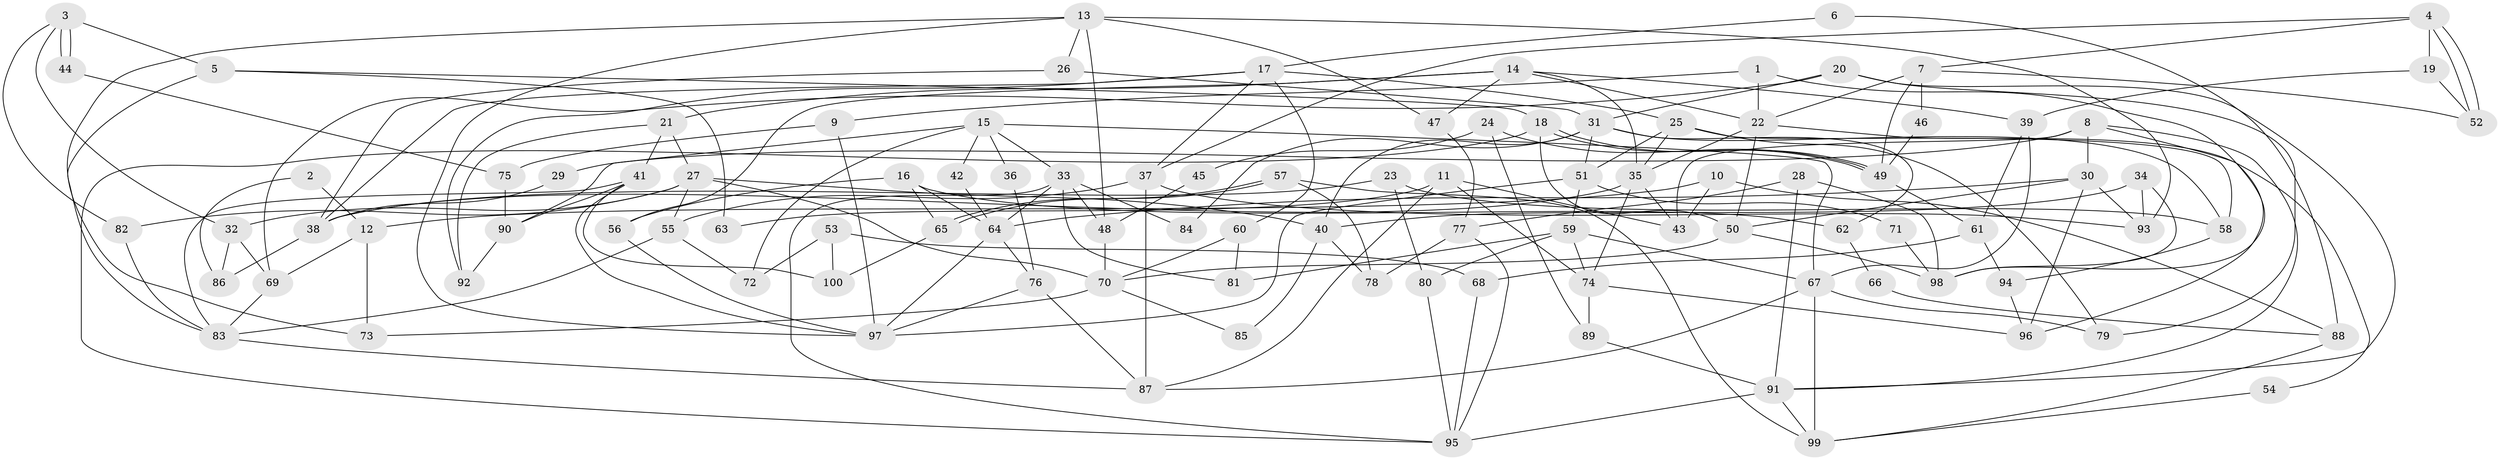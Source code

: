 // Generated by graph-tools (version 1.1) at 2025/11/02/21/25 10:11:14]
// undirected, 100 vertices, 200 edges
graph export_dot {
graph [start="1"]
  node [color=gray90,style=filled];
  1;
  2;
  3;
  4;
  5;
  6;
  7;
  8;
  9;
  10;
  11;
  12;
  13;
  14;
  15;
  16;
  17;
  18;
  19;
  20;
  21;
  22;
  23;
  24;
  25;
  26;
  27;
  28;
  29;
  30;
  31;
  32;
  33;
  34;
  35;
  36;
  37;
  38;
  39;
  40;
  41;
  42;
  43;
  44;
  45;
  46;
  47;
  48;
  49;
  50;
  51;
  52;
  53;
  54;
  55;
  56;
  57;
  58;
  59;
  60;
  61;
  62;
  63;
  64;
  65;
  66;
  67;
  68;
  69;
  70;
  71;
  72;
  73;
  74;
  75;
  76;
  77;
  78;
  79;
  80;
  81;
  82;
  83;
  84;
  85;
  86;
  87;
  88;
  89;
  90;
  91;
  92;
  93;
  94;
  95;
  96;
  97;
  98;
  99;
  100;
  1 -- 22;
  1 -- 98;
  1 -- 9;
  2 -- 86;
  2 -- 12;
  3 -- 82;
  3 -- 44;
  3 -- 44;
  3 -- 5;
  3 -- 32;
  4 -- 52;
  4 -- 52;
  4 -- 37;
  4 -- 7;
  4 -- 19;
  5 -- 18;
  5 -- 63;
  5 -- 83;
  6 -- 17;
  6 -- 88;
  7 -- 22;
  7 -- 46;
  7 -- 49;
  7 -- 52;
  8 -- 96;
  8 -- 91;
  8 -- 29;
  8 -- 30;
  8 -- 43;
  9 -- 97;
  9 -- 75;
  10 -- 43;
  10 -- 12;
  10 -- 88;
  11 -- 87;
  11 -- 74;
  11 -- 43;
  11 -- 63;
  12 -- 73;
  12 -- 69;
  13 -- 26;
  13 -- 97;
  13 -- 47;
  13 -- 48;
  13 -- 73;
  13 -- 93;
  14 -- 39;
  14 -- 35;
  14 -- 21;
  14 -- 22;
  14 -- 47;
  14 -- 56;
  15 -- 67;
  15 -- 33;
  15 -- 36;
  15 -- 42;
  15 -- 72;
  15 -- 90;
  16 -- 56;
  16 -- 64;
  16 -- 62;
  16 -- 65;
  17 -- 25;
  17 -- 37;
  17 -- 38;
  17 -- 60;
  17 -- 92;
  18 -- 49;
  18 -- 49;
  18 -- 50;
  18 -- 95;
  19 -- 52;
  19 -- 39;
  20 -- 69;
  20 -- 79;
  20 -- 31;
  20 -- 91;
  21 -- 92;
  21 -- 27;
  21 -- 41;
  22 -- 35;
  22 -- 50;
  22 -- 54;
  23 -- 58;
  23 -- 38;
  23 -- 80;
  24 -- 49;
  24 -- 89;
  24 -- 45;
  25 -- 35;
  25 -- 51;
  25 -- 58;
  25 -- 79;
  26 -- 31;
  26 -- 38;
  27 -- 70;
  27 -- 32;
  27 -- 40;
  27 -- 55;
  27 -- 82;
  28 -- 77;
  28 -- 98;
  28 -- 91;
  29 -- 38;
  30 -- 64;
  30 -- 50;
  30 -- 93;
  30 -- 96;
  31 -- 40;
  31 -- 51;
  31 -- 58;
  31 -- 62;
  31 -- 84;
  32 -- 69;
  32 -- 86;
  33 -- 95;
  33 -- 81;
  33 -- 48;
  33 -- 64;
  33 -- 84;
  34 -- 40;
  34 -- 93;
  34 -- 98;
  35 -- 74;
  35 -- 43;
  35 -- 38;
  36 -- 76;
  37 -- 55;
  37 -- 93;
  37 -- 87;
  38 -- 86;
  39 -- 67;
  39 -- 61;
  40 -- 78;
  40 -- 85;
  41 -- 100;
  41 -- 83;
  41 -- 90;
  41 -- 97;
  42 -- 64;
  44 -- 75;
  45 -- 48;
  46 -- 49;
  47 -- 77;
  48 -- 70;
  49 -- 61;
  50 -- 70;
  50 -- 98;
  51 -- 97;
  51 -- 59;
  51 -- 71;
  53 -- 72;
  53 -- 68;
  53 -- 100;
  54 -- 99;
  55 -- 83;
  55 -- 72;
  56 -- 97;
  57 -- 99;
  57 -- 65;
  57 -- 65;
  57 -- 78;
  58 -- 94;
  59 -- 80;
  59 -- 67;
  59 -- 74;
  59 -- 81;
  60 -- 70;
  60 -- 81;
  61 -- 68;
  61 -- 94;
  62 -- 66;
  64 -- 97;
  64 -- 76;
  65 -- 100;
  66 -- 88;
  67 -- 87;
  67 -- 79;
  67 -- 99;
  68 -- 95;
  69 -- 83;
  70 -- 73;
  70 -- 85;
  71 -- 98;
  74 -- 96;
  74 -- 89;
  75 -- 90;
  76 -- 87;
  76 -- 97;
  77 -- 95;
  77 -- 78;
  80 -- 95;
  82 -- 83;
  83 -- 87;
  88 -- 99;
  89 -- 91;
  90 -- 92;
  91 -- 95;
  91 -- 99;
  94 -- 96;
}
